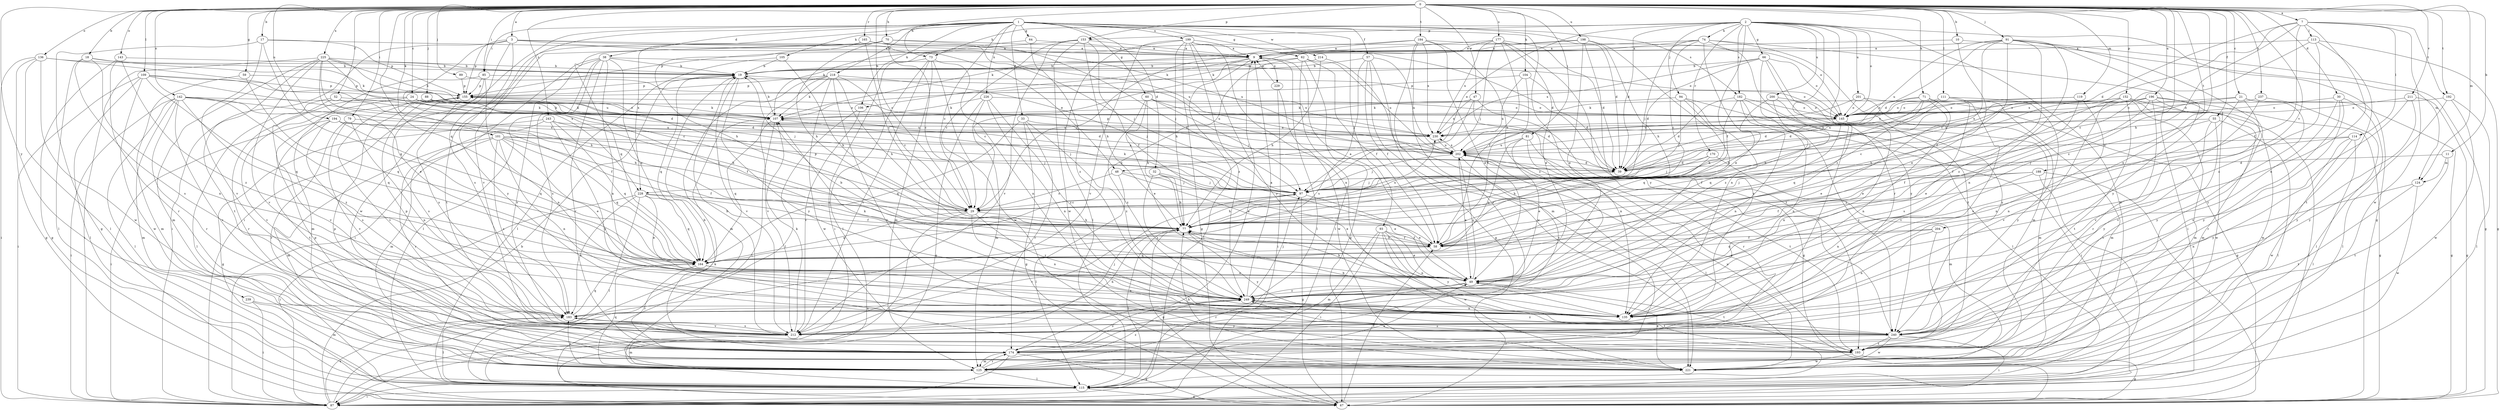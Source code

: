 strict digraph  {
0;
1;
2;
3;
7;
9;
10;
11;
17;
18;
19;
21;
24;
29;
30;
32;
33;
38;
39;
47;
48;
49;
52;
55;
57;
58;
59;
60;
62;
64;
66;
67;
70;
71;
73;
74;
77;
79;
81;
85;
87;
88;
89;
91;
93;
94;
97;
101;
104;
105;
106;
107;
109;
111;
113;
114;
115;
119;
124;
125;
135;
136;
142;
143;
145;
152;
153;
155;
164;
165;
170;
174;
177;
182;
183;
184;
188;
192;
193;
194;
196;
198;
199;
200;
201;
202;
204;
211;
212;
214;
218;
221;
225;
226;
228;
229;
230;
237;
239;
240;
243;
249;
0 -> 3  [label=a];
0 -> 7  [label=a];
0 -> 10  [label=b];
0 -> 11  [label=b];
0 -> 17  [label=b];
0 -> 18  [label=b];
0 -> 21  [label=c];
0 -> 24  [label=c];
0 -> 29  [label=c];
0 -> 30  [label=d];
0 -> 47  [label=e];
0 -> 52  [label=f];
0 -> 55  [label=f];
0 -> 59  [label=g];
0 -> 70  [label=h];
0 -> 71  [label=h];
0 -> 73  [label=h];
0 -> 79  [label=i];
0 -> 81  [label=i];
0 -> 85  [label=i];
0 -> 88  [label=j];
0 -> 89  [label=j];
0 -> 91  [label=j];
0 -> 101  [label=k];
0 -> 104  [label=k];
0 -> 109  [label=l];
0 -> 111  [label=l];
0 -> 119  [label=m];
0 -> 124  [label=m];
0 -> 135  [label=n];
0 -> 136  [label=o];
0 -> 142  [label=o];
0 -> 143  [label=o];
0 -> 152  [label=p];
0 -> 153  [label=p];
0 -> 164  [label=q];
0 -> 165  [label=r];
0 -> 177  [label=s];
0 -> 184  [label=t];
0 -> 188  [label=t];
0 -> 192  [label=t];
0 -> 194  [label=u];
0 -> 196  [label=u];
0 -> 198  [label=u];
0 -> 204  [label=v];
0 -> 211  [label=v];
0 -> 225  [label=x];
0 -> 237  [label=y];
0 -> 239  [label=y];
0 -> 243  [label=z];
0 -> 249  [label=z];
1 -> 29  [label=c];
1 -> 32  [label=d];
1 -> 33  [label=d];
1 -> 38  [label=d];
1 -> 39  [label=d];
1 -> 57  [label=f];
1 -> 60  [label=g];
1 -> 62  [label=g];
1 -> 64  [label=g];
1 -> 85  [label=i];
1 -> 87  [label=i];
1 -> 93  [label=j];
1 -> 105  [label=k];
1 -> 106  [label=k];
1 -> 182  [label=s];
1 -> 199  [label=u];
1 -> 212  [label=v];
1 -> 214  [label=w];
1 -> 218  [label=w];
1 -> 226  [label=x];
1 -> 228  [label=x];
1 -> 240  [label=y];
2 -> 39  [label=d];
2 -> 48  [label=e];
2 -> 58  [label=f];
2 -> 66  [label=g];
2 -> 67  [label=g];
2 -> 73  [label=h];
2 -> 74  [label=h];
2 -> 94  [label=j];
2 -> 145  [label=o];
2 -> 153  [label=p];
2 -> 170  [label=r];
2 -> 174  [label=r];
2 -> 182  [label=s];
2 -> 200  [label=u];
2 -> 201  [label=u];
2 -> 221  [label=w];
2 -> 249  [label=z];
3 -> 9  [label=a];
3 -> 48  [label=e];
3 -> 87  [label=i];
3 -> 155  [label=p];
3 -> 202  [label=u];
3 -> 221  [label=w];
3 -> 228  [label=x];
3 -> 240  [label=y];
7 -> 39  [label=d];
7 -> 58  [label=f];
7 -> 77  [label=h];
7 -> 113  [label=l];
7 -> 114  [label=l];
7 -> 135  [label=n];
7 -> 192  [label=t];
7 -> 221  [label=w];
7 -> 228  [label=x];
9 -> 19  [label=b];
9 -> 29  [label=c];
9 -> 87  [label=i];
9 -> 106  [label=k];
9 -> 115  [label=l];
9 -> 229  [label=x];
10 -> 9  [label=a];
10 -> 49  [label=e];
10 -> 124  [label=m];
11 -> 39  [label=d];
11 -> 124  [label=m];
11 -> 193  [label=t];
17 -> 9  [label=a];
17 -> 67  [label=g];
17 -> 155  [label=p];
17 -> 164  [label=q];
17 -> 212  [label=v];
18 -> 19  [label=b];
18 -> 107  [label=k];
18 -> 115  [label=l];
18 -> 135  [label=n];
18 -> 183  [label=s];
19 -> 155  [label=p];
19 -> 164  [label=q];
19 -> 202  [label=u];
19 -> 212  [label=v];
19 -> 240  [label=y];
21 -> 67  [label=g];
21 -> 145  [label=o];
21 -> 183  [label=s];
21 -> 202  [label=u];
21 -> 212  [label=v];
21 -> 240  [label=y];
24 -> 107  [label=k];
24 -> 145  [label=o];
24 -> 174  [label=r];
24 -> 202  [label=u];
24 -> 212  [label=v];
29 -> 77  [label=h];
29 -> 87  [label=i];
29 -> 135  [label=n];
29 -> 155  [label=p];
29 -> 164  [label=q];
29 -> 249  [label=z];
30 -> 115  [label=l];
30 -> 145  [label=o];
30 -> 174  [label=r];
30 -> 212  [label=v];
30 -> 240  [label=y];
32 -> 49  [label=e];
32 -> 77  [label=h];
32 -> 97  [label=j];
32 -> 249  [label=z];
33 -> 67  [label=g];
33 -> 164  [label=q];
33 -> 174  [label=r];
33 -> 230  [label=x];
33 -> 249  [label=z];
38 -> 19  [label=b];
38 -> 87  [label=i];
38 -> 115  [label=l];
38 -> 135  [label=n];
38 -> 145  [label=o];
38 -> 164  [label=q];
38 -> 174  [label=r];
38 -> 183  [label=s];
38 -> 212  [label=v];
39 -> 97  [label=j];
47 -> 67  [label=g];
47 -> 97  [label=j];
47 -> 107  [label=k];
47 -> 135  [label=n];
47 -> 230  [label=x];
48 -> 29  [label=c];
48 -> 49  [label=e];
48 -> 97  [label=j];
48 -> 115  [label=l];
49 -> 19  [label=b];
49 -> 77  [label=h];
49 -> 174  [label=r];
49 -> 193  [label=t];
49 -> 202  [label=u];
49 -> 249  [label=z];
52 -> 77  [label=h];
52 -> 107  [label=k];
52 -> 115  [label=l];
52 -> 212  [label=v];
55 -> 58  [label=f];
55 -> 115  [label=l];
55 -> 193  [label=t];
55 -> 230  [label=x];
55 -> 240  [label=y];
57 -> 19  [label=b];
57 -> 58  [label=f];
57 -> 67  [label=g];
57 -> 183  [label=s];
57 -> 202  [label=u];
57 -> 221  [label=w];
58 -> 9  [label=a];
58 -> 77  [label=h];
58 -> 164  [label=q];
59 -> 125  [label=m];
59 -> 155  [label=p];
59 -> 164  [label=q];
60 -> 39  [label=d];
60 -> 49  [label=e];
60 -> 77  [label=h];
60 -> 97  [label=j];
60 -> 145  [label=o];
60 -> 249  [label=z];
62 -> 19  [label=b];
62 -> 58  [label=f];
62 -> 67  [label=g];
62 -> 115  [label=l];
62 -> 164  [label=q];
62 -> 202  [label=u];
64 -> 9  [label=a];
64 -> 87  [label=i];
64 -> 249  [label=z];
66 -> 19  [label=b];
66 -> 39  [label=d];
66 -> 125  [label=m];
66 -> 145  [label=o];
66 -> 230  [label=x];
66 -> 240  [label=y];
66 -> 249  [label=z];
67 -> 58  [label=f];
70 -> 9  [label=a];
70 -> 29  [label=c];
70 -> 77  [label=h];
70 -> 97  [label=j];
70 -> 183  [label=s];
70 -> 193  [label=t];
71 -> 49  [label=e];
71 -> 77  [label=h];
71 -> 125  [label=m];
71 -> 135  [label=n];
71 -> 145  [label=o];
71 -> 164  [label=q];
71 -> 230  [label=x];
73 -> 19  [label=b];
73 -> 115  [label=l];
73 -> 125  [label=m];
73 -> 135  [label=n];
73 -> 212  [label=v];
73 -> 221  [label=w];
74 -> 9  [label=a];
74 -> 29  [label=c];
74 -> 49  [label=e];
74 -> 87  [label=i];
74 -> 97  [label=j];
74 -> 107  [label=k];
74 -> 193  [label=t];
74 -> 240  [label=y];
77 -> 58  [label=f];
77 -> 67  [label=g];
77 -> 115  [label=l];
77 -> 212  [label=v];
77 -> 230  [label=x];
77 -> 240  [label=y];
79 -> 135  [label=n];
79 -> 174  [label=r];
79 -> 212  [label=v];
79 -> 230  [label=x];
81 -> 49  [label=e];
81 -> 164  [label=q];
81 -> 174  [label=r];
81 -> 193  [label=t];
81 -> 202  [label=u];
85 -> 125  [label=m];
85 -> 135  [label=n];
85 -> 145  [label=o];
85 -> 155  [label=p];
85 -> 183  [label=s];
87 -> 19  [label=b];
87 -> 107  [label=k];
87 -> 183  [label=s];
88 -> 39  [label=d];
88 -> 58  [label=f];
88 -> 107  [label=k];
88 -> 212  [label=v];
89 -> 155  [label=p];
89 -> 230  [label=x];
91 -> 9  [label=a];
91 -> 29  [label=c];
91 -> 39  [label=d];
91 -> 58  [label=f];
91 -> 67  [label=g];
91 -> 135  [label=n];
91 -> 193  [label=t];
91 -> 202  [label=u];
91 -> 240  [label=y];
91 -> 249  [label=z];
93 -> 49  [label=e];
93 -> 58  [label=f];
93 -> 87  [label=i];
93 -> 125  [label=m];
93 -> 135  [label=n];
93 -> 221  [label=w];
93 -> 240  [label=y];
94 -> 87  [label=i];
94 -> 97  [label=j];
94 -> 107  [label=k];
94 -> 135  [label=n];
94 -> 164  [label=q];
97 -> 29  [label=c];
97 -> 49  [label=e];
97 -> 67  [label=g];
97 -> 77  [label=h];
97 -> 107  [label=k];
101 -> 49  [label=e];
101 -> 58  [label=f];
101 -> 97  [label=j];
101 -> 125  [label=m];
101 -> 135  [label=n];
101 -> 164  [label=q];
101 -> 174  [label=r];
101 -> 183  [label=s];
101 -> 202  [label=u];
104 -> 39  [label=d];
104 -> 58  [label=f];
104 -> 155  [label=p];
104 -> 202  [label=u];
105 -> 19  [label=b];
105 -> 77  [label=h];
105 -> 115  [label=l];
106 -> 115  [label=l];
106 -> 212  [label=v];
107 -> 19  [label=b];
107 -> 115  [label=l];
107 -> 164  [label=q];
107 -> 230  [label=x];
109 -> 39  [label=d];
109 -> 87  [label=i];
109 -> 97  [label=j];
109 -> 115  [label=l];
109 -> 155  [label=p];
109 -> 164  [label=q];
109 -> 221  [label=w];
111 -> 39  [label=d];
111 -> 97  [label=j];
111 -> 145  [label=o];
111 -> 212  [label=v];
111 -> 240  [label=y];
111 -> 249  [label=z];
113 -> 9  [label=a];
113 -> 29  [label=c];
113 -> 67  [label=g];
113 -> 193  [label=t];
113 -> 249  [label=z];
114 -> 97  [label=j];
114 -> 115  [label=l];
114 -> 202  [label=u];
114 -> 221  [label=w];
114 -> 240  [label=y];
115 -> 67  [label=g];
115 -> 87  [label=i];
119 -> 39  [label=d];
119 -> 58  [label=f];
119 -> 135  [label=n];
119 -> 145  [label=o];
124 -> 135  [label=n];
124 -> 193  [label=t];
124 -> 221  [label=w];
125 -> 49  [label=e];
125 -> 115  [label=l];
125 -> 164  [label=q];
125 -> 174  [label=r];
125 -> 183  [label=s];
125 -> 249  [label=z];
135 -> 77  [label=h];
136 -> 19  [label=b];
136 -> 39  [label=d];
136 -> 67  [label=g];
136 -> 87  [label=i];
136 -> 115  [label=l];
136 -> 221  [label=w];
142 -> 58  [label=f];
142 -> 77  [label=h];
142 -> 87  [label=i];
142 -> 115  [label=l];
142 -> 125  [label=m];
142 -> 145  [label=o];
142 -> 164  [label=q];
142 -> 174  [label=r];
142 -> 212  [label=v];
142 -> 249  [label=z];
143 -> 19  [label=b];
143 -> 67  [label=g];
143 -> 174  [label=r];
143 -> 249  [label=z];
145 -> 58  [label=f];
145 -> 135  [label=n];
145 -> 230  [label=x];
152 -> 49  [label=e];
152 -> 87  [label=i];
152 -> 125  [label=m];
152 -> 145  [label=o];
152 -> 193  [label=t];
152 -> 202  [label=u];
152 -> 212  [label=v];
152 -> 221  [label=w];
152 -> 230  [label=x];
153 -> 9  [label=a];
153 -> 29  [label=c];
153 -> 58  [label=f];
153 -> 77  [label=h];
153 -> 107  [label=k];
153 -> 212  [label=v];
153 -> 221  [label=w];
155 -> 107  [label=k];
155 -> 183  [label=s];
164 -> 49  [label=e];
164 -> 135  [label=n];
164 -> 174  [label=r];
165 -> 9  [label=a];
165 -> 29  [label=c];
165 -> 77  [label=h];
165 -> 97  [label=j];
165 -> 164  [label=q];
165 -> 202  [label=u];
170 -> 39  [label=d];
170 -> 77  [label=h];
170 -> 97  [label=j];
170 -> 125  [label=m];
174 -> 9  [label=a];
174 -> 19  [label=b];
174 -> 67  [label=g];
174 -> 87  [label=i];
174 -> 125  [label=m];
174 -> 155  [label=p];
174 -> 249  [label=z];
177 -> 9  [label=a];
177 -> 39  [label=d];
177 -> 49  [label=e];
177 -> 58  [label=f];
177 -> 97  [label=j];
177 -> 107  [label=k];
177 -> 193  [label=t];
177 -> 230  [label=x];
182 -> 39  [label=d];
182 -> 77  [label=h];
182 -> 115  [label=l];
182 -> 135  [label=n];
182 -> 145  [label=o];
182 -> 240  [label=y];
183 -> 115  [label=l];
183 -> 155  [label=p];
183 -> 164  [label=q];
183 -> 212  [label=v];
183 -> 240  [label=y];
184 -> 9  [label=a];
184 -> 29  [label=c];
184 -> 49  [label=e];
184 -> 125  [label=m];
184 -> 145  [label=o];
184 -> 174  [label=r];
184 -> 230  [label=x];
184 -> 249  [label=z];
188 -> 58  [label=f];
188 -> 87  [label=i];
188 -> 97  [label=j];
188 -> 115  [label=l];
188 -> 135  [label=n];
192 -> 107  [label=k];
192 -> 115  [label=l];
192 -> 221  [label=w];
192 -> 240  [label=y];
193 -> 67  [label=g];
193 -> 202  [label=u];
193 -> 221  [label=w];
193 -> 249  [label=z];
194 -> 29  [label=c];
194 -> 87  [label=i];
194 -> 164  [label=q];
194 -> 183  [label=s];
194 -> 193  [label=t];
194 -> 230  [label=x];
196 -> 29  [label=c];
196 -> 49  [label=e];
196 -> 67  [label=g];
196 -> 77  [label=h];
196 -> 125  [label=m];
196 -> 145  [label=o];
196 -> 174  [label=r];
196 -> 183  [label=s];
196 -> 221  [label=w];
198 -> 9  [label=a];
198 -> 49  [label=e];
198 -> 77  [label=h];
198 -> 135  [label=n];
198 -> 155  [label=p];
198 -> 212  [label=v];
199 -> 9  [label=a];
199 -> 39  [label=d];
199 -> 67  [label=g];
199 -> 77  [label=h];
199 -> 115  [label=l];
199 -> 135  [label=n];
199 -> 212  [label=v];
199 -> 240  [label=y];
199 -> 249  [label=z];
200 -> 77  [label=h];
200 -> 145  [label=o];
200 -> 164  [label=q];
200 -> 212  [label=v];
201 -> 67  [label=g];
201 -> 125  [label=m];
201 -> 145  [label=o];
201 -> 202  [label=u];
202 -> 39  [label=d];
202 -> 49  [label=e];
202 -> 97  [label=j];
202 -> 115  [label=l];
202 -> 183  [label=s];
202 -> 230  [label=x];
204 -> 58  [label=f];
204 -> 135  [label=n];
204 -> 164  [label=q];
204 -> 174  [label=r];
211 -> 67  [label=g];
211 -> 145  [label=o];
211 -> 212  [label=v];
211 -> 240  [label=y];
212 -> 19  [label=b];
212 -> 77  [label=h];
212 -> 97  [label=j];
212 -> 107  [label=k];
212 -> 125  [label=m];
212 -> 183  [label=s];
214 -> 19  [label=b];
214 -> 77  [label=h];
214 -> 221  [label=w];
218 -> 29  [label=c];
218 -> 77  [label=h];
218 -> 97  [label=j];
218 -> 107  [label=k];
218 -> 125  [label=m];
218 -> 155  [label=p];
218 -> 193  [label=t];
218 -> 212  [label=v];
218 -> 221  [label=w];
221 -> 49  [label=e];
221 -> 77  [label=h];
221 -> 155  [label=p];
221 -> 202  [label=u];
225 -> 19  [label=b];
225 -> 29  [label=c];
225 -> 49  [label=e];
225 -> 77  [label=h];
225 -> 87  [label=i];
225 -> 107  [label=k];
225 -> 125  [label=m];
225 -> 193  [label=t];
225 -> 202  [label=u];
225 -> 212  [label=v];
226 -> 67  [label=g];
226 -> 107  [label=k];
226 -> 125  [label=m];
226 -> 135  [label=n];
226 -> 145  [label=o];
226 -> 249  [label=z];
228 -> 29  [label=c];
228 -> 49  [label=e];
228 -> 58  [label=f];
228 -> 87  [label=i];
228 -> 115  [label=l];
228 -> 164  [label=q];
228 -> 183  [label=s];
229 -> 9  [label=a];
229 -> 87  [label=i];
229 -> 221  [label=w];
230 -> 155  [label=p];
230 -> 202  [label=u];
237 -> 115  [label=l];
237 -> 135  [label=n];
237 -> 145  [label=o];
239 -> 87  [label=i];
239 -> 125  [label=m];
239 -> 135  [label=n];
240 -> 87  [label=i];
240 -> 174  [label=r];
240 -> 193  [label=t];
240 -> 221  [label=w];
240 -> 249  [label=z];
243 -> 67  [label=g];
243 -> 97  [label=j];
243 -> 125  [label=m];
243 -> 164  [label=q];
243 -> 230  [label=x];
243 -> 240  [label=y];
249 -> 9  [label=a];
249 -> 97  [label=j];
249 -> 107  [label=k];
249 -> 135  [label=n];
249 -> 183  [label=s];
249 -> 193  [label=t];
}
